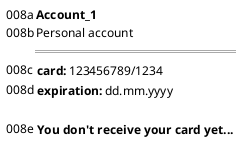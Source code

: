 @startuml
salt
{
  008a | <b>Account_1
  008b | Personal account
  .|==
  008c | {<b>card: | 123456789/1234}
  008d | {<b>expiration: | dd.mm.yyyy}
  .
  008e | {<b>You don't receive your card yet...}
}
@enduml